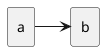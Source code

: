 {
  "sha1": "btiljzpyci3rshw3pu2rd0yvoobs3sk",
  "insertion": {
    "when": "2024-05-30T20:48:22.154Z",
    "url": "https://forum.plantuml.net/14092/broken-diagram-with-nested-rectangles-and-remove-%40unlinked?show=14094#c14094",
    "user": "plantuml@gmail.com"
  }
}
@startuml
rectangle "==Outer 1" as o1 {
[void]
remove void
rectangle "==Outer 2" as o2 {
rectangle "==Inner" as inner
}
}

rectangle "a" as a
rectangle "b" as b
a -> b

remove @unlinked
@enduml
